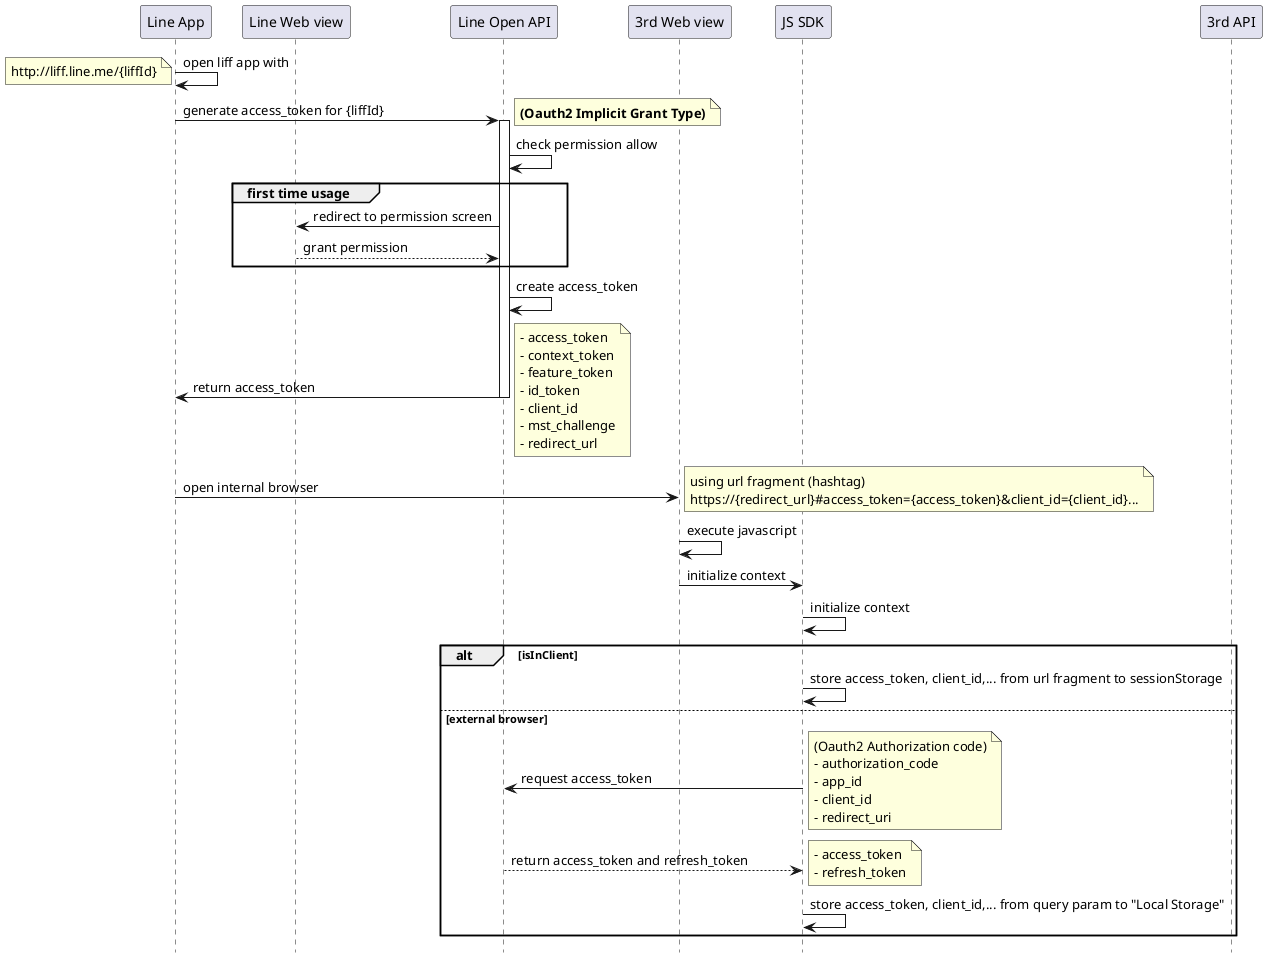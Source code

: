 @startuml
hide footbox

participant "Line App" as lineApp
participant "Line Web view" as lineWebView
participant "Line Open API" as lineApi

participant "3rd Web view" as partnerWebView
participant "JS SDK" as jsSdk
participant "3rd API" as partnerApi



lineApp -> lineApp : open liff app with
note left
    http://liff.line.me/{liffId}
end note

lineApp -> lineApi : generate access_token for {liffId}
activate lineApi
note right
<b>(Oauth2 Implicit Grant Type)</b>
end note
lineApi -> lineApi : check permission allow
group first time usage
lineApi -> lineWebView : redirect to permission screen

lineWebView --> lineApi : grant permission
end

lineApi -> lineApi : create access_token
lineApi -> lineApp : return access_token
deactivate lineApi

note right
- access_token
- context_token
- feature_token
- id_token
- client_id
- mst_challenge
- redirect_url
end note

lineApp -> partnerWebView : open internal browser
note right
using url fragment (hashtag)
https://{redirect_url}#access_token={access_token}&client_id={client_id}...
end note

partnerWebView -> partnerWebView : execute javascript
partnerWebView -> jsSdk : initialize context
jsSdk -> jsSdk : initialize context
alt isInClient
jsSdk -> jsSdk : store access_token, client_id,... from url fragment to sessionStorage
else external browser
jsSdk -> lineApi : request access_token
note right
(Oauth2 Authorization code)
- authorization_code
- app_id
- client_id
- redirect_uri
' https://api.line.me/oauth2/v2.1/token
' "grant_type=authorization_code&client_id=1656308535&appId=1656308535-MR5VjjD0&code=dfwIxvvHZ4nJamjo8RD0&code_verifier=kdOpv3fjbghFh2CiwFVTrxmufWmLoffrbP3FtwzUaDQ&redirect_uri=https%3A%2F%2F5cbc8604269e.ngrok.io%2F&id_token_key_type=JWK"
end note
lineApi --> jsSdk : return access_token and refresh_token
note right
'{
'    "access_token": "eyJhbGciOiJIUzI1NiJ9.Hx4GmzfI5D5EGd_TnlbIls4z5uBN2gVm2paKd9MFJwHqeH7FVW9eztm20vU2MFZSZfZoQ8o-w3q4Yi4xACdjEC4iFUe89plD3E2Z5E80k3axhF5lPWRtgDNgbFCtVxRCnSU0bjkXfCjwopYy5CV5Sj5nKB5M-xtNPrgKgSrPcIg.-mG1bJtRqJCkz1-7miTpwl9OtUp--XSFvbo7RHhHYnY",
'    "token_type": "Bearer",
'    "refresh_token": "WR2yvnU05978FqUMnysW",
'    "expires_in": 43200,
'    "scope": "profile openid",
'    "id_token": "eyJraWQiOiI4Y2NlOGYwNzRlZDAyMzc4ZmE4MDcwNTY0NDgxMmEyNjcyZWQ3NzUxZjViOTA2OTg5MzU1NzczNGYyMWJmNzI4IiwidHlwIjoiSldUIiwiYWxnIjoiRVMyNTYifQ.eyJpc3MiOiJodHRwczovL2FjY2Vzcy5saW5lLm1lIiwic3ViIjoiVWM0YTM1M2UzYWJhOGZjN2M5Y2U0YWE3MGY3Yjk3Yzc2IiwiYXVkIjoiMTY1NjMwODUzNSIsImV4cCI6MTYyOTI4NDY1OSwiaWF0IjoxNjI5MjgxMDU5LCJhbXIiOlsibGluZXNzbyJdLCJuYW1lIjoiaWFtcGFlIiwicGljdHVyZSI6Imh0dHBzOi8vcHJvZmlsZS5saW5lLXNjZG4ubmV0LzBoT0ZybXFLS05FR2xQRkRoY2Y3aHZQbk5SSGdRNE9oWWhOM0pYQjJJWFNBdGhjRkpxZHlJTldtNFhHUXBsSUZkcmN5SmNYejlBSGxGciJ9.E2JT6-cxNNbM8UOafEVQoxvhZhfeCkaPska1YwRLsIxaQnRMKaK270t7CmjHB1xKQer0qlN-f5hX9H4KqbVJsg"
'}
- access_token
- refresh_token
end note
jsSdk -> jsSdk : store access_token, client_id,... from query param to "Local Storage"
end

@enduml